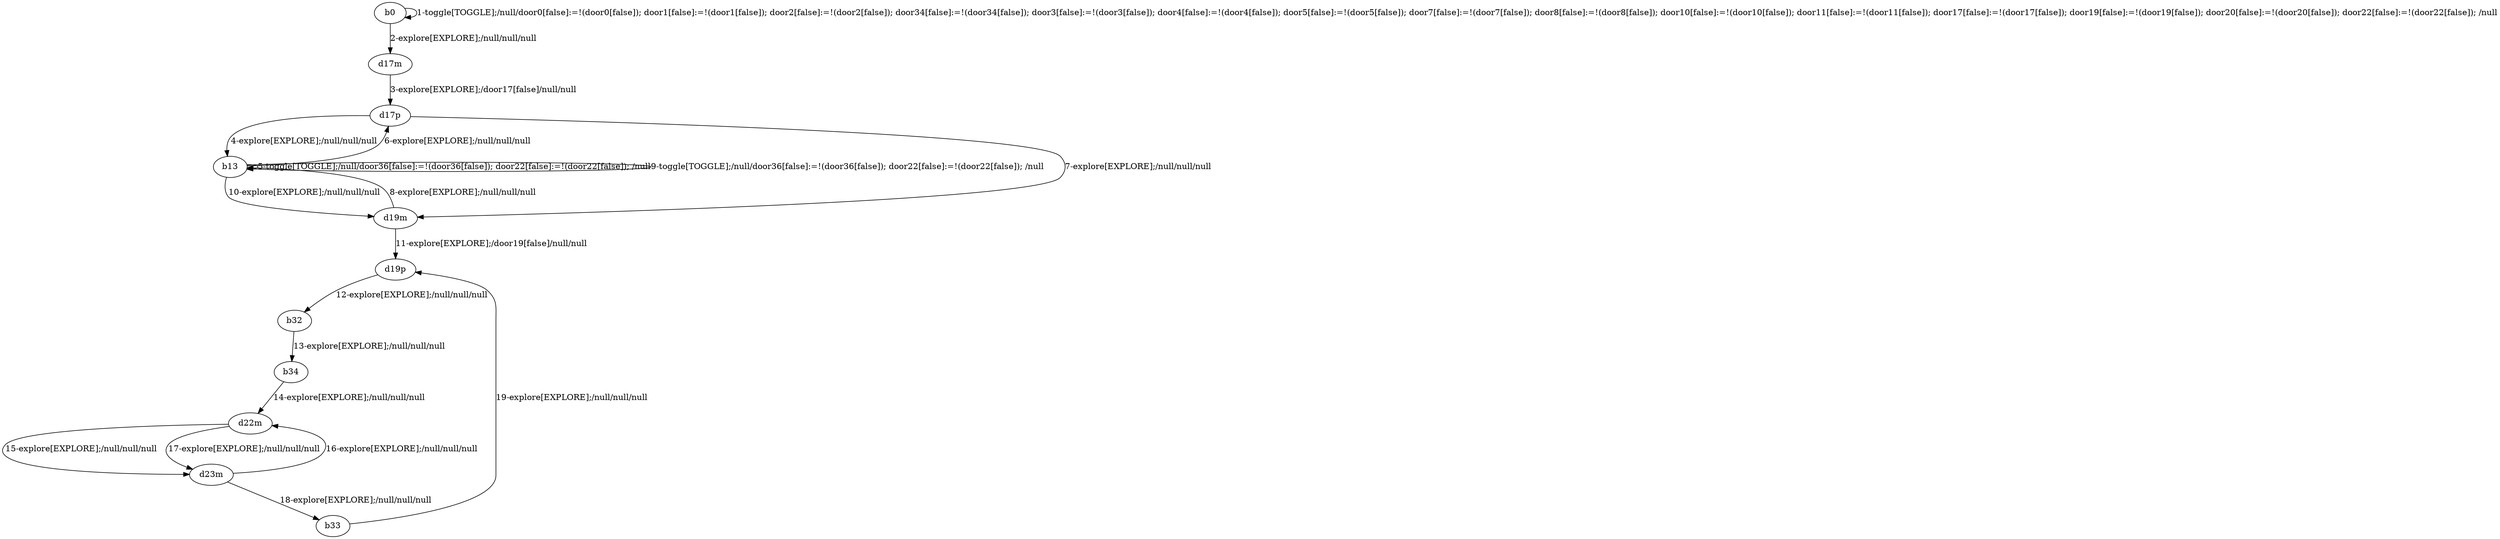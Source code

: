 # Total number of goals covered by this test: 1
# b33 --> d19p

digraph g {
"b0" -> "b0" [label = "1-toggle[TOGGLE];/null/door0[false]:=!(door0[false]); door1[false]:=!(door1[false]); door2[false]:=!(door2[false]); door34[false]:=!(door34[false]); door3[false]:=!(door3[false]); door4[false]:=!(door4[false]); door5[false]:=!(door5[false]); door7[false]:=!(door7[false]); door8[false]:=!(door8[false]); door10[false]:=!(door10[false]); door11[false]:=!(door11[false]); door17[false]:=!(door17[false]); door19[false]:=!(door19[false]); door20[false]:=!(door20[false]); door22[false]:=!(door22[false]); /null"];
"b0" -> "d17m" [label = "2-explore[EXPLORE];/null/null/null"];
"d17m" -> "d17p" [label = "3-explore[EXPLORE];/door17[false]/null/null"];
"d17p" -> "b13" [label = "4-explore[EXPLORE];/null/null/null"];
"b13" -> "b13" [label = "5-toggle[TOGGLE];/null/door36[false]:=!(door36[false]); door22[false]:=!(door22[false]); /null"];
"b13" -> "d17p" [label = "6-explore[EXPLORE];/null/null/null"];
"d17p" -> "d19m" [label = "7-explore[EXPLORE];/null/null/null"];
"d19m" -> "b13" [label = "8-explore[EXPLORE];/null/null/null"];
"b13" -> "b13" [label = "9-toggle[TOGGLE];/null/door36[false]:=!(door36[false]); door22[false]:=!(door22[false]); /null"];
"b13" -> "d19m" [label = "10-explore[EXPLORE];/null/null/null"];
"d19m" -> "d19p" [label = "11-explore[EXPLORE];/door19[false]/null/null"];
"d19p" -> "b32" [label = "12-explore[EXPLORE];/null/null/null"];
"b32" -> "b34" [label = "13-explore[EXPLORE];/null/null/null"];
"b34" -> "d22m" [label = "14-explore[EXPLORE];/null/null/null"];
"d22m" -> "d23m" [label = "15-explore[EXPLORE];/null/null/null"];
"d23m" -> "d22m" [label = "16-explore[EXPLORE];/null/null/null"];
"d22m" -> "d23m" [label = "17-explore[EXPLORE];/null/null/null"];
"d23m" -> "b33" [label = "18-explore[EXPLORE];/null/null/null"];
"b33" -> "d19p" [label = "19-explore[EXPLORE];/null/null/null"];
}